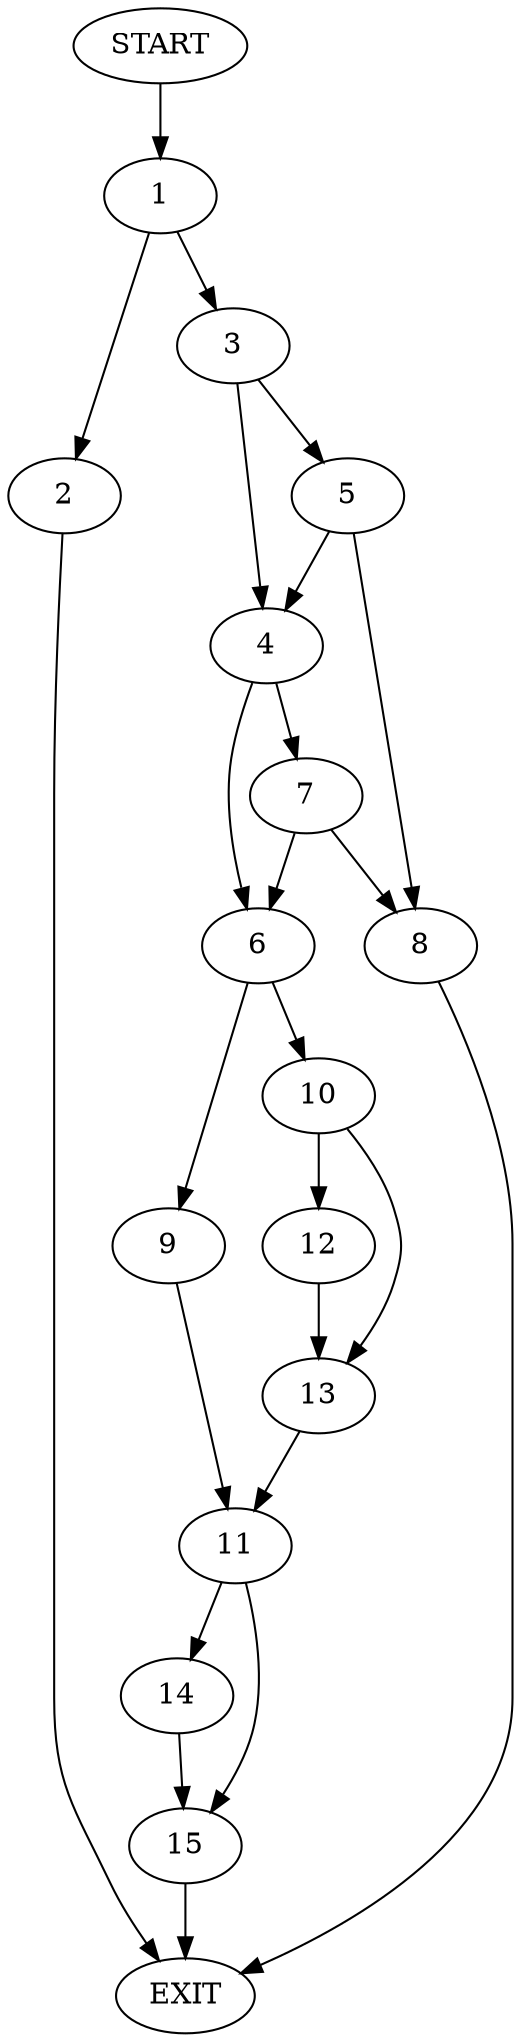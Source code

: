 digraph {
0 [label="START"]
16 [label="EXIT"]
0 -> 1
1 -> 2
1 -> 3
2 -> 16
3 -> 4
3 -> 5
4 -> 6
4 -> 7
5 -> 4
5 -> 8
8 -> 16
6 -> 9
6 -> 10
7 -> 6
7 -> 8
9 -> 11
10 -> 12
10 -> 13
12 -> 13
13 -> 11
11 -> 14
11 -> 15
15 -> 16
14 -> 15
}
